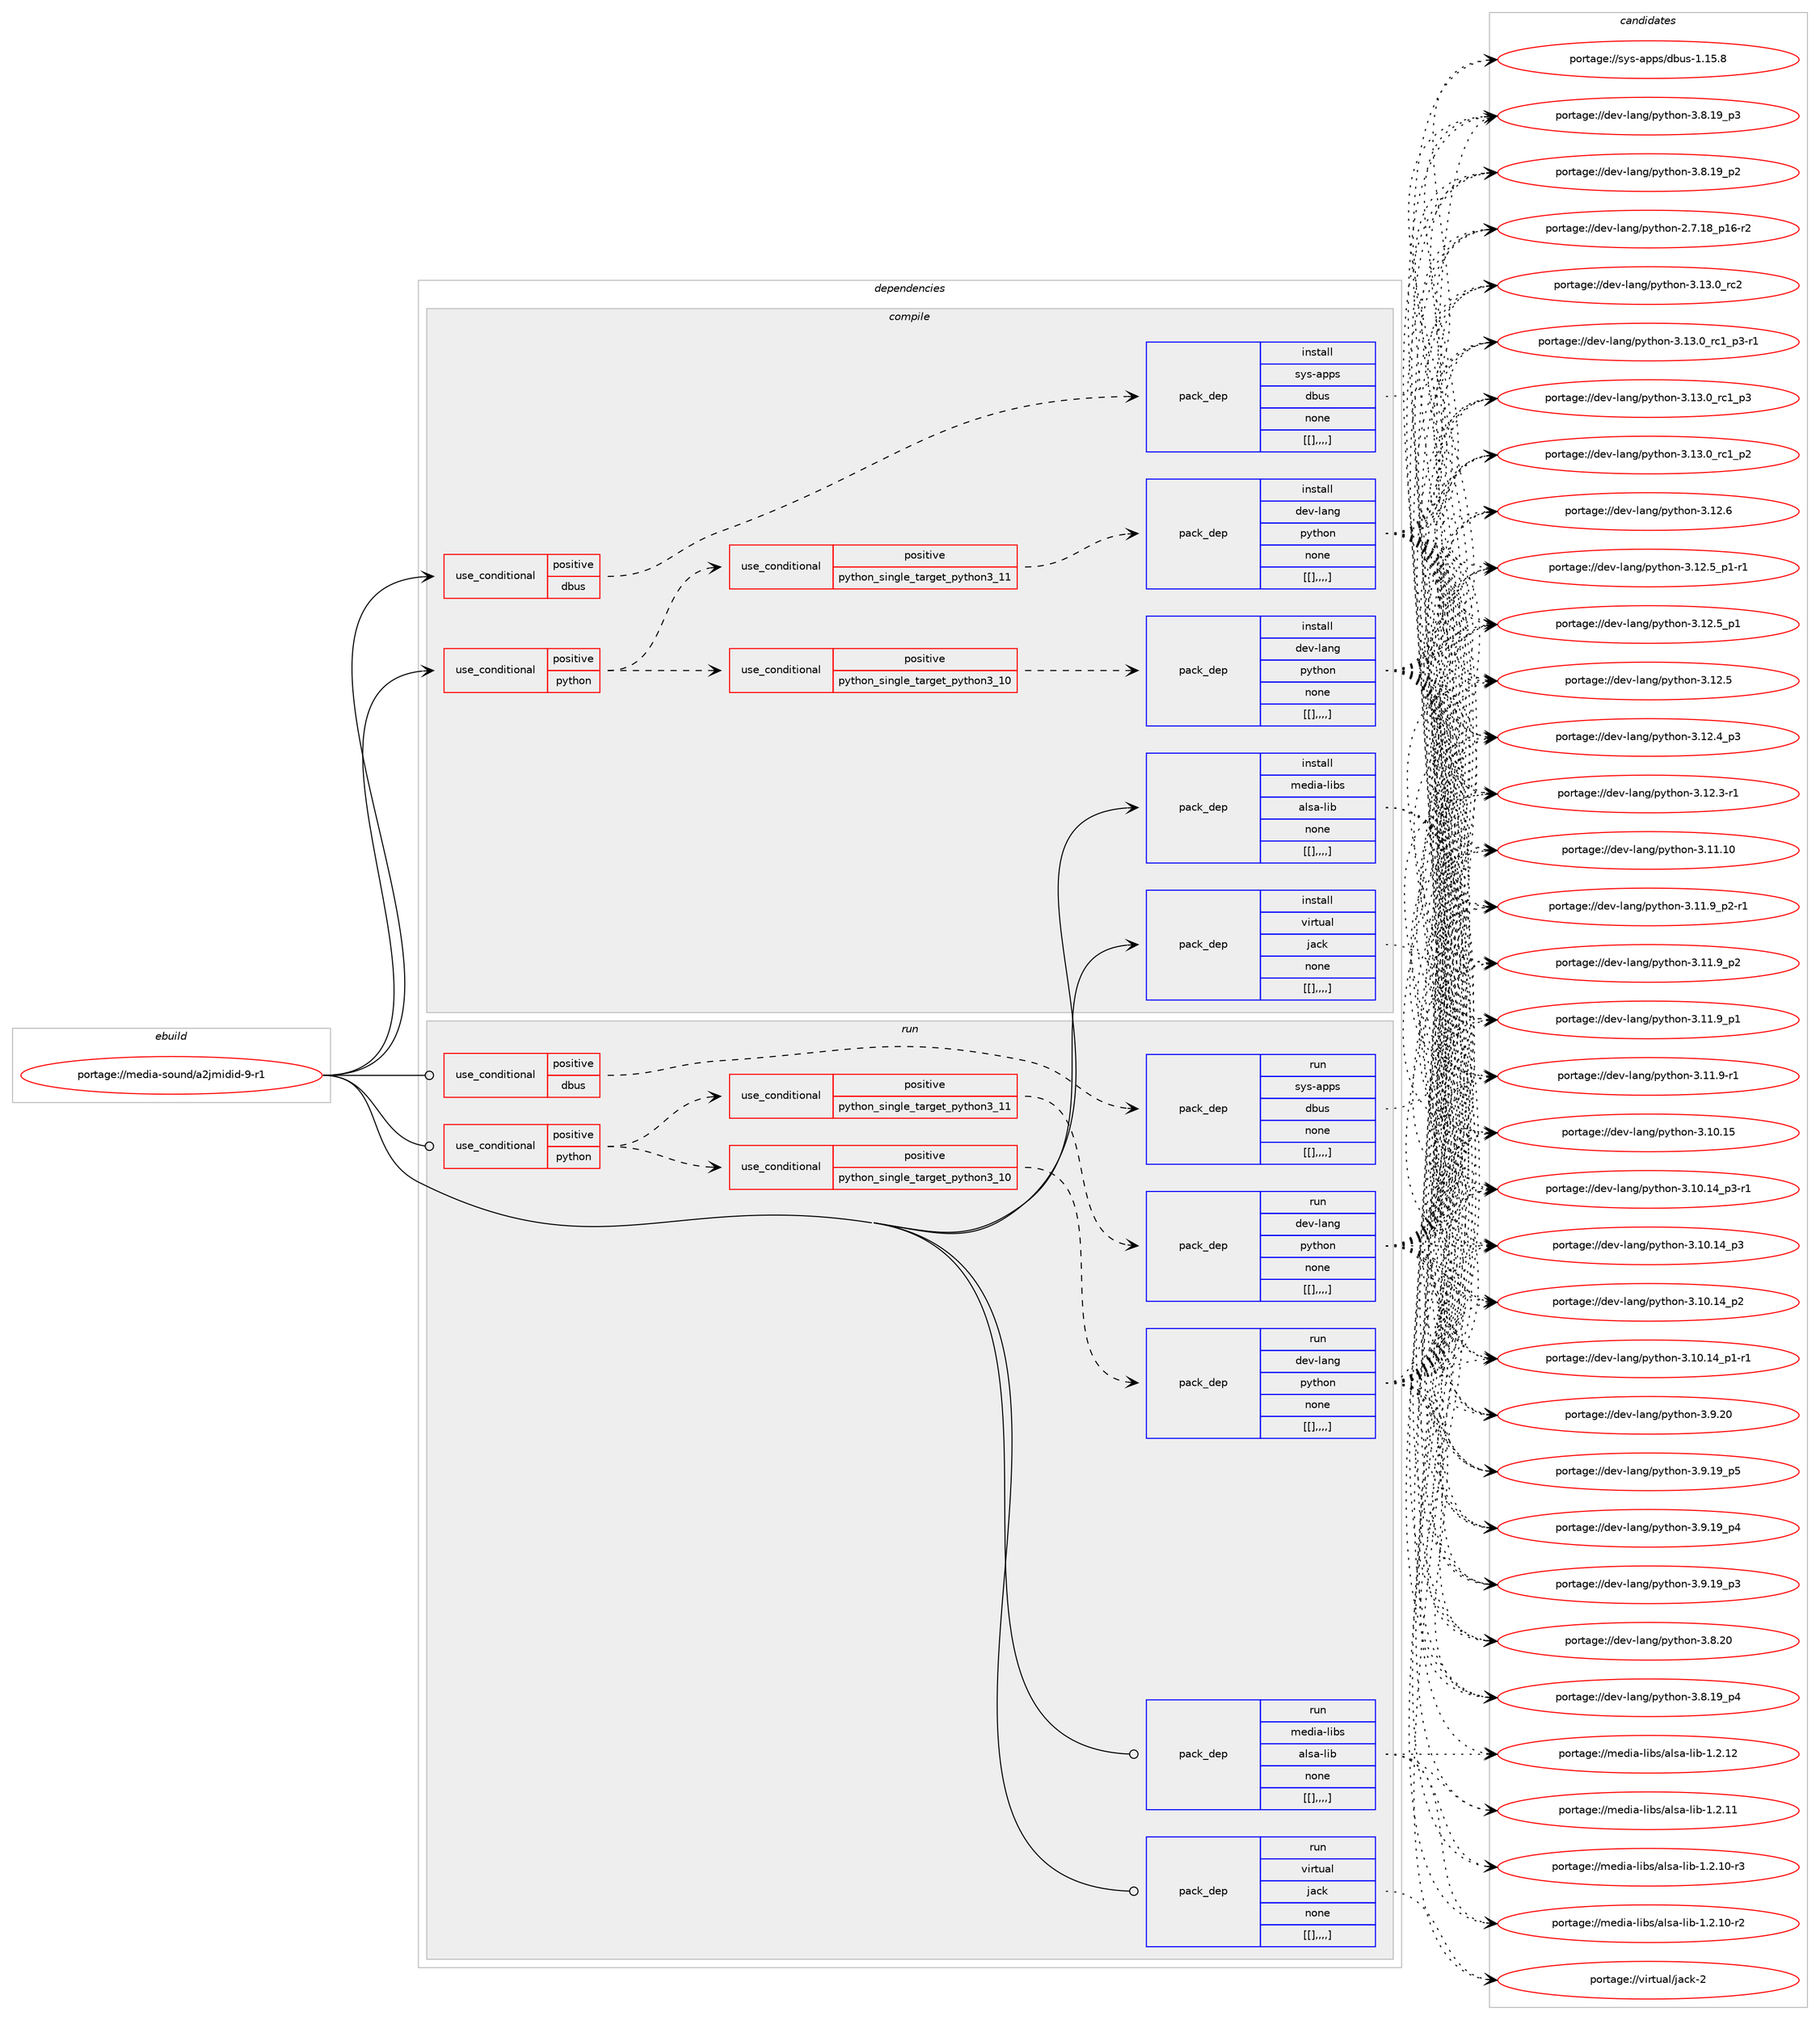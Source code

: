 digraph prolog {

# *************
# Graph options
# *************

newrank=true;
concentrate=true;
compound=true;
graph [rankdir=LR,fontname=Helvetica,fontsize=10,ranksep=1.5];#, ranksep=2.5, nodesep=0.2];
edge  [arrowhead=vee];
node  [fontname=Helvetica,fontsize=10];

# **********
# The ebuild
# **********

subgraph cluster_leftcol {
color=gray;
label=<<i>ebuild</i>>;
id [label="portage://media-sound/a2jmidid-9-r1", color=red, width=4, href="../media-sound/a2jmidid-9-r1.svg"];
}

# ****************
# The dependencies
# ****************

subgraph cluster_midcol {
color=gray;
label=<<i>dependencies</i>>;
subgraph cluster_compile {
fillcolor="#eeeeee";
style=filled;
label=<<i>compile</i>>;
subgraph cond82688 {
dependency328417 [label=<<TABLE BORDER="0" CELLBORDER="1" CELLSPACING="0" CELLPADDING="4"><TR><TD ROWSPAN="3" CELLPADDING="10">use_conditional</TD></TR><TR><TD>positive</TD></TR><TR><TD>dbus</TD></TR></TABLE>>, shape=none, color=red];
subgraph pack243139 {
dependency328418 [label=<<TABLE BORDER="0" CELLBORDER="1" CELLSPACING="0" CELLPADDING="4" WIDTH="220"><TR><TD ROWSPAN="6" CELLPADDING="30">pack_dep</TD></TR><TR><TD WIDTH="110">install</TD></TR><TR><TD>sys-apps</TD></TR><TR><TD>dbus</TD></TR><TR><TD>none</TD></TR><TR><TD>[[],,,,]</TD></TR></TABLE>>, shape=none, color=blue];
}
dependency328417:e -> dependency328418:w [weight=20,style="dashed",arrowhead="vee"];
}
id:e -> dependency328417:w [weight=20,style="solid",arrowhead="vee"];
subgraph cond82689 {
dependency328419 [label=<<TABLE BORDER="0" CELLBORDER="1" CELLSPACING="0" CELLPADDING="4"><TR><TD ROWSPAN="3" CELLPADDING="10">use_conditional</TD></TR><TR><TD>positive</TD></TR><TR><TD>python</TD></TR></TABLE>>, shape=none, color=red];
subgraph cond82690 {
dependency328420 [label=<<TABLE BORDER="0" CELLBORDER="1" CELLSPACING="0" CELLPADDING="4"><TR><TD ROWSPAN="3" CELLPADDING="10">use_conditional</TD></TR><TR><TD>positive</TD></TR><TR><TD>python_single_target_python3_10</TD></TR></TABLE>>, shape=none, color=red];
subgraph pack243140 {
dependency328421 [label=<<TABLE BORDER="0" CELLBORDER="1" CELLSPACING="0" CELLPADDING="4" WIDTH="220"><TR><TD ROWSPAN="6" CELLPADDING="30">pack_dep</TD></TR><TR><TD WIDTH="110">install</TD></TR><TR><TD>dev-lang</TD></TR><TR><TD>python</TD></TR><TR><TD>none</TD></TR><TR><TD>[[],,,,]</TD></TR></TABLE>>, shape=none, color=blue];
}
dependency328420:e -> dependency328421:w [weight=20,style="dashed",arrowhead="vee"];
}
dependency328419:e -> dependency328420:w [weight=20,style="dashed",arrowhead="vee"];
subgraph cond82691 {
dependency328422 [label=<<TABLE BORDER="0" CELLBORDER="1" CELLSPACING="0" CELLPADDING="4"><TR><TD ROWSPAN="3" CELLPADDING="10">use_conditional</TD></TR><TR><TD>positive</TD></TR><TR><TD>python_single_target_python3_11</TD></TR></TABLE>>, shape=none, color=red];
subgraph pack243141 {
dependency328423 [label=<<TABLE BORDER="0" CELLBORDER="1" CELLSPACING="0" CELLPADDING="4" WIDTH="220"><TR><TD ROWSPAN="6" CELLPADDING="30">pack_dep</TD></TR><TR><TD WIDTH="110">install</TD></TR><TR><TD>dev-lang</TD></TR><TR><TD>python</TD></TR><TR><TD>none</TD></TR><TR><TD>[[],,,,]</TD></TR></TABLE>>, shape=none, color=blue];
}
dependency328422:e -> dependency328423:w [weight=20,style="dashed",arrowhead="vee"];
}
dependency328419:e -> dependency328422:w [weight=20,style="dashed",arrowhead="vee"];
}
id:e -> dependency328419:w [weight=20,style="solid",arrowhead="vee"];
subgraph pack243142 {
dependency328424 [label=<<TABLE BORDER="0" CELLBORDER="1" CELLSPACING="0" CELLPADDING="4" WIDTH="220"><TR><TD ROWSPAN="6" CELLPADDING="30">pack_dep</TD></TR><TR><TD WIDTH="110">install</TD></TR><TR><TD>media-libs</TD></TR><TR><TD>alsa-lib</TD></TR><TR><TD>none</TD></TR><TR><TD>[[],,,,]</TD></TR></TABLE>>, shape=none, color=blue];
}
id:e -> dependency328424:w [weight=20,style="solid",arrowhead="vee"];
subgraph pack243143 {
dependency328425 [label=<<TABLE BORDER="0" CELLBORDER="1" CELLSPACING="0" CELLPADDING="4" WIDTH="220"><TR><TD ROWSPAN="6" CELLPADDING="30">pack_dep</TD></TR><TR><TD WIDTH="110">install</TD></TR><TR><TD>virtual</TD></TR><TR><TD>jack</TD></TR><TR><TD>none</TD></TR><TR><TD>[[],,,,]</TD></TR></TABLE>>, shape=none, color=blue];
}
id:e -> dependency328425:w [weight=20,style="solid",arrowhead="vee"];
}
subgraph cluster_compileandrun {
fillcolor="#eeeeee";
style=filled;
label=<<i>compile and run</i>>;
}
subgraph cluster_run {
fillcolor="#eeeeee";
style=filled;
label=<<i>run</i>>;
subgraph cond82692 {
dependency328426 [label=<<TABLE BORDER="0" CELLBORDER="1" CELLSPACING="0" CELLPADDING="4"><TR><TD ROWSPAN="3" CELLPADDING="10">use_conditional</TD></TR><TR><TD>positive</TD></TR><TR><TD>dbus</TD></TR></TABLE>>, shape=none, color=red];
subgraph pack243144 {
dependency328427 [label=<<TABLE BORDER="0" CELLBORDER="1" CELLSPACING="0" CELLPADDING="4" WIDTH="220"><TR><TD ROWSPAN="6" CELLPADDING="30">pack_dep</TD></TR><TR><TD WIDTH="110">run</TD></TR><TR><TD>sys-apps</TD></TR><TR><TD>dbus</TD></TR><TR><TD>none</TD></TR><TR><TD>[[],,,,]</TD></TR></TABLE>>, shape=none, color=blue];
}
dependency328426:e -> dependency328427:w [weight=20,style="dashed",arrowhead="vee"];
}
id:e -> dependency328426:w [weight=20,style="solid",arrowhead="odot"];
subgraph cond82693 {
dependency328428 [label=<<TABLE BORDER="0" CELLBORDER="1" CELLSPACING="0" CELLPADDING="4"><TR><TD ROWSPAN="3" CELLPADDING="10">use_conditional</TD></TR><TR><TD>positive</TD></TR><TR><TD>python</TD></TR></TABLE>>, shape=none, color=red];
subgraph cond82694 {
dependency328429 [label=<<TABLE BORDER="0" CELLBORDER="1" CELLSPACING="0" CELLPADDING="4"><TR><TD ROWSPAN="3" CELLPADDING="10">use_conditional</TD></TR><TR><TD>positive</TD></TR><TR><TD>python_single_target_python3_10</TD></TR></TABLE>>, shape=none, color=red];
subgraph pack243145 {
dependency328430 [label=<<TABLE BORDER="0" CELLBORDER="1" CELLSPACING="0" CELLPADDING="4" WIDTH="220"><TR><TD ROWSPAN="6" CELLPADDING="30">pack_dep</TD></TR><TR><TD WIDTH="110">run</TD></TR><TR><TD>dev-lang</TD></TR><TR><TD>python</TD></TR><TR><TD>none</TD></TR><TR><TD>[[],,,,]</TD></TR></TABLE>>, shape=none, color=blue];
}
dependency328429:e -> dependency328430:w [weight=20,style="dashed",arrowhead="vee"];
}
dependency328428:e -> dependency328429:w [weight=20,style="dashed",arrowhead="vee"];
subgraph cond82695 {
dependency328431 [label=<<TABLE BORDER="0" CELLBORDER="1" CELLSPACING="0" CELLPADDING="4"><TR><TD ROWSPAN="3" CELLPADDING="10">use_conditional</TD></TR><TR><TD>positive</TD></TR><TR><TD>python_single_target_python3_11</TD></TR></TABLE>>, shape=none, color=red];
subgraph pack243146 {
dependency328432 [label=<<TABLE BORDER="0" CELLBORDER="1" CELLSPACING="0" CELLPADDING="4" WIDTH="220"><TR><TD ROWSPAN="6" CELLPADDING="30">pack_dep</TD></TR><TR><TD WIDTH="110">run</TD></TR><TR><TD>dev-lang</TD></TR><TR><TD>python</TD></TR><TR><TD>none</TD></TR><TR><TD>[[],,,,]</TD></TR></TABLE>>, shape=none, color=blue];
}
dependency328431:e -> dependency328432:w [weight=20,style="dashed",arrowhead="vee"];
}
dependency328428:e -> dependency328431:w [weight=20,style="dashed",arrowhead="vee"];
}
id:e -> dependency328428:w [weight=20,style="solid",arrowhead="odot"];
subgraph pack243147 {
dependency328433 [label=<<TABLE BORDER="0" CELLBORDER="1" CELLSPACING="0" CELLPADDING="4" WIDTH="220"><TR><TD ROWSPAN="6" CELLPADDING="30">pack_dep</TD></TR><TR><TD WIDTH="110">run</TD></TR><TR><TD>media-libs</TD></TR><TR><TD>alsa-lib</TD></TR><TR><TD>none</TD></TR><TR><TD>[[],,,,]</TD></TR></TABLE>>, shape=none, color=blue];
}
id:e -> dependency328433:w [weight=20,style="solid",arrowhead="odot"];
subgraph pack243148 {
dependency328434 [label=<<TABLE BORDER="0" CELLBORDER="1" CELLSPACING="0" CELLPADDING="4" WIDTH="220"><TR><TD ROWSPAN="6" CELLPADDING="30">pack_dep</TD></TR><TR><TD WIDTH="110">run</TD></TR><TR><TD>virtual</TD></TR><TR><TD>jack</TD></TR><TR><TD>none</TD></TR><TR><TD>[[],,,,]</TD></TR></TABLE>>, shape=none, color=blue];
}
id:e -> dependency328434:w [weight=20,style="solid",arrowhead="odot"];
}
}

# **************
# The candidates
# **************

subgraph cluster_choices {
rank=same;
color=gray;
label=<<i>candidates</i>>;

subgraph choice243139 {
color=black;
nodesep=1;
choice1151211154597112112115471009811711545494649534656 [label="portage://sys-apps/dbus-1.15.8", color=red, width=4,href="../sys-apps/dbus-1.15.8.svg"];
dependency328418:e -> choice1151211154597112112115471009811711545494649534656:w [style=dotted,weight="100"];
}
subgraph choice243140 {
color=black;
nodesep=1;
choice10010111845108971101034711212111610411111045514649514648951149950 [label="portage://dev-lang/python-3.13.0_rc2", color=red, width=4,href="../dev-lang/python-3.13.0_rc2.svg"];
choice1001011184510897110103471121211161041111104551464951464895114994995112514511449 [label="portage://dev-lang/python-3.13.0_rc1_p3-r1", color=red, width=4,href="../dev-lang/python-3.13.0_rc1_p3-r1.svg"];
choice100101118451089711010347112121116104111110455146495146489511499499511251 [label="portage://dev-lang/python-3.13.0_rc1_p3", color=red, width=4,href="../dev-lang/python-3.13.0_rc1_p3.svg"];
choice100101118451089711010347112121116104111110455146495146489511499499511250 [label="portage://dev-lang/python-3.13.0_rc1_p2", color=red, width=4,href="../dev-lang/python-3.13.0_rc1_p2.svg"];
choice10010111845108971101034711212111610411111045514649504654 [label="portage://dev-lang/python-3.12.6", color=red, width=4,href="../dev-lang/python-3.12.6.svg"];
choice1001011184510897110103471121211161041111104551464950465395112494511449 [label="portage://dev-lang/python-3.12.5_p1-r1", color=red, width=4,href="../dev-lang/python-3.12.5_p1-r1.svg"];
choice100101118451089711010347112121116104111110455146495046539511249 [label="portage://dev-lang/python-3.12.5_p1", color=red, width=4,href="../dev-lang/python-3.12.5_p1.svg"];
choice10010111845108971101034711212111610411111045514649504653 [label="portage://dev-lang/python-3.12.5", color=red, width=4,href="../dev-lang/python-3.12.5.svg"];
choice100101118451089711010347112121116104111110455146495046529511251 [label="portage://dev-lang/python-3.12.4_p3", color=red, width=4,href="../dev-lang/python-3.12.4_p3.svg"];
choice100101118451089711010347112121116104111110455146495046514511449 [label="portage://dev-lang/python-3.12.3-r1", color=red, width=4,href="../dev-lang/python-3.12.3-r1.svg"];
choice1001011184510897110103471121211161041111104551464949464948 [label="portage://dev-lang/python-3.11.10", color=red, width=4,href="../dev-lang/python-3.11.10.svg"];
choice1001011184510897110103471121211161041111104551464949465795112504511449 [label="portage://dev-lang/python-3.11.9_p2-r1", color=red, width=4,href="../dev-lang/python-3.11.9_p2-r1.svg"];
choice100101118451089711010347112121116104111110455146494946579511250 [label="portage://dev-lang/python-3.11.9_p2", color=red, width=4,href="../dev-lang/python-3.11.9_p2.svg"];
choice100101118451089711010347112121116104111110455146494946579511249 [label="portage://dev-lang/python-3.11.9_p1", color=red, width=4,href="../dev-lang/python-3.11.9_p1.svg"];
choice100101118451089711010347112121116104111110455146494946574511449 [label="portage://dev-lang/python-3.11.9-r1", color=red, width=4,href="../dev-lang/python-3.11.9-r1.svg"];
choice1001011184510897110103471121211161041111104551464948464953 [label="portage://dev-lang/python-3.10.15", color=red, width=4,href="../dev-lang/python-3.10.15.svg"];
choice100101118451089711010347112121116104111110455146494846495295112514511449 [label="portage://dev-lang/python-3.10.14_p3-r1", color=red, width=4,href="../dev-lang/python-3.10.14_p3-r1.svg"];
choice10010111845108971101034711212111610411111045514649484649529511251 [label="portage://dev-lang/python-3.10.14_p3", color=red, width=4,href="../dev-lang/python-3.10.14_p3.svg"];
choice10010111845108971101034711212111610411111045514649484649529511250 [label="portage://dev-lang/python-3.10.14_p2", color=red, width=4,href="../dev-lang/python-3.10.14_p2.svg"];
choice100101118451089711010347112121116104111110455146494846495295112494511449 [label="portage://dev-lang/python-3.10.14_p1-r1", color=red, width=4,href="../dev-lang/python-3.10.14_p1-r1.svg"];
choice10010111845108971101034711212111610411111045514657465048 [label="portage://dev-lang/python-3.9.20", color=red, width=4,href="../dev-lang/python-3.9.20.svg"];
choice100101118451089711010347112121116104111110455146574649579511253 [label="portage://dev-lang/python-3.9.19_p5", color=red, width=4,href="../dev-lang/python-3.9.19_p5.svg"];
choice100101118451089711010347112121116104111110455146574649579511252 [label="portage://dev-lang/python-3.9.19_p4", color=red, width=4,href="../dev-lang/python-3.9.19_p4.svg"];
choice100101118451089711010347112121116104111110455146574649579511251 [label="portage://dev-lang/python-3.9.19_p3", color=red, width=4,href="../dev-lang/python-3.9.19_p3.svg"];
choice10010111845108971101034711212111610411111045514656465048 [label="portage://dev-lang/python-3.8.20", color=red, width=4,href="../dev-lang/python-3.8.20.svg"];
choice100101118451089711010347112121116104111110455146564649579511252 [label="portage://dev-lang/python-3.8.19_p4", color=red, width=4,href="../dev-lang/python-3.8.19_p4.svg"];
choice100101118451089711010347112121116104111110455146564649579511251 [label="portage://dev-lang/python-3.8.19_p3", color=red, width=4,href="../dev-lang/python-3.8.19_p3.svg"];
choice100101118451089711010347112121116104111110455146564649579511250 [label="portage://dev-lang/python-3.8.19_p2", color=red, width=4,href="../dev-lang/python-3.8.19_p2.svg"];
choice100101118451089711010347112121116104111110455046554649569511249544511450 [label="portage://dev-lang/python-2.7.18_p16-r2", color=red, width=4,href="../dev-lang/python-2.7.18_p16-r2.svg"];
dependency328421:e -> choice10010111845108971101034711212111610411111045514649514648951149950:w [style=dotted,weight="100"];
dependency328421:e -> choice1001011184510897110103471121211161041111104551464951464895114994995112514511449:w [style=dotted,weight="100"];
dependency328421:e -> choice100101118451089711010347112121116104111110455146495146489511499499511251:w [style=dotted,weight="100"];
dependency328421:e -> choice100101118451089711010347112121116104111110455146495146489511499499511250:w [style=dotted,weight="100"];
dependency328421:e -> choice10010111845108971101034711212111610411111045514649504654:w [style=dotted,weight="100"];
dependency328421:e -> choice1001011184510897110103471121211161041111104551464950465395112494511449:w [style=dotted,weight="100"];
dependency328421:e -> choice100101118451089711010347112121116104111110455146495046539511249:w [style=dotted,weight="100"];
dependency328421:e -> choice10010111845108971101034711212111610411111045514649504653:w [style=dotted,weight="100"];
dependency328421:e -> choice100101118451089711010347112121116104111110455146495046529511251:w [style=dotted,weight="100"];
dependency328421:e -> choice100101118451089711010347112121116104111110455146495046514511449:w [style=dotted,weight="100"];
dependency328421:e -> choice1001011184510897110103471121211161041111104551464949464948:w [style=dotted,weight="100"];
dependency328421:e -> choice1001011184510897110103471121211161041111104551464949465795112504511449:w [style=dotted,weight="100"];
dependency328421:e -> choice100101118451089711010347112121116104111110455146494946579511250:w [style=dotted,weight="100"];
dependency328421:e -> choice100101118451089711010347112121116104111110455146494946579511249:w [style=dotted,weight="100"];
dependency328421:e -> choice100101118451089711010347112121116104111110455146494946574511449:w [style=dotted,weight="100"];
dependency328421:e -> choice1001011184510897110103471121211161041111104551464948464953:w [style=dotted,weight="100"];
dependency328421:e -> choice100101118451089711010347112121116104111110455146494846495295112514511449:w [style=dotted,weight="100"];
dependency328421:e -> choice10010111845108971101034711212111610411111045514649484649529511251:w [style=dotted,weight="100"];
dependency328421:e -> choice10010111845108971101034711212111610411111045514649484649529511250:w [style=dotted,weight="100"];
dependency328421:e -> choice100101118451089711010347112121116104111110455146494846495295112494511449:w [style=dotted,weight="100"];
dependency328421:e -> choice10010111845108971101034711212111610411111045514657465048:w [style=dotted,weight="100"];
dependency328421:e -> choice100101118451089711010347112121116104111110455146574649579511253:w [style=dotted,weight="100"];
dependency328421:e -> choice100101118451089711010347112121116104111110455146574649579511252:w [style=dotted,weight="100"];
dependency328421:e -> choice100101118451089711010347112121116104111110455146574649579511251:w [style=dotted,weight="100"];
dependency328421:e -> choice10010111845108971101034711212111610411111045514656465048:w [style=dotted,weight="100"];
dependency328421:e -> choice100101118451089711010347112121116104111110455146564649579511252:w [style=dotted,weight="100"];
dependency328421:e -> choice100101118451089711010347112121116104111110455146564649579511251:w [style=dotted,weight="100"];
dependency328421:e -> choice100101118451089711010347112121116104111110455146564649579511250:w [style=dotted,weight="100"];
dependency328421:e -> choice100101118451089711010347112121116104111110455046554649569511249544511450:w [style=dotted,weight="100"];
}
subgraph choice243141 {
color=black;
nodesep=1;
choice10010111845108971101034711212111610411111045514649514648951149950 [label="portage://dev-lang/python-3.13.0_rc2", color=red, width=4,href="../dev-lang/python-3.13.0_rc2.svg"];
choice1001011184510897110103471121211161041111104551464951464895114994995112514511449 [label="portage://dev-lang/python-3.13.0_rc1_p3-r1", color=red, width=4,href="../dev-lang/python-3.13.0_rc1_p3-r1.svg"];
choice100101118451089711010347112121116104111110455146495146489511499499511251 [label="portage://dev-lang/python-3.13.0_rc1_p3", color=red, width=4,href="../dev-lang/python-3.13.0_rc1_p3.svg"];
choice100101118451089711010347112121116104111110455146495146489511499499511250 [label="portage://dev-lang/python-3.13.0_rc1_p2", color=red, width=4,href="../dev-lang/python-3.13.0_rc1_p2.svg"];
choice10010111845108971101034711212111610411111045514649504654 [label="portage://dev-lang/python-3.12.6", color=red, width=4,href="../dev-lang/python-3.12.6.svg"];
choice1001011184510897110103471121211161041111104551464950465395112494511449 [label="portage://dev-lang/python-3.12.5_p1-r1", color=red, width=4,href="../dev-lang/python-3.12.5_p1-r1.svg"];
choice100101118451089711010347112121116104111110455146495046539511249 [label="portage://dev-lang/python-3.12.5_p1", color=red, width=4,href="../dev-lang/python-3.12.5_p1.svg"];
choice10010111845108971101034711212111610411111045514649504653 [label="portage://dev-lang/python-3.12.5", color=red, width=4,href="../dev-lang/python-3.12.5.svg"];
choice100101118451089711010347112121116104111110455146495046529511251 [label="portage://dev-lang/python-3.12.4_p3", color=red, width=4,href="../dev-lang/python-3.12.4_p3.svg"];
choice100101118451089711010347112121116104111110455146495046514511449 [label="portage://dev-lang/python-3.12.3-r1", color=red, width=4,href="../dev-lang/python-3.12.3-r1.svg"];
choice1001011184510897110103471121211161041111104551464949464948 [label="portage://dev-lang/python-3.11.10", color=red, width=4,href="../dev-lang/python-3.11.10.svg"];
choice1001011184510897110103471121211161041111104551464949465795112504511449 [label="portage://dev-lang/python-3.11.9_p2-r1", color=red, width=4,href="../dev-lang/python-3.11.9_p2-r1.svg"];
choice100101118451089711010347112121116104111110455146494946579511250 [label="portage://dev-lang/python-3.11.9_p2", color=red, width=4,href="../dev-lang/python-3.11.9_p2.svg"];
choice100101118451089711010347112121116104111110455146494946579511249 [label="portage://dev-lang/python-3.11.9_p1", color=red, width=4,href="../dev-lang/python-3.11.9_p1.svg"];
choice100101118451089711010347112121116104111110455146494946574511449 [label="portage://dev-lang/python-3.11.9-r1", color=red, width=4,href="../dev-lang/python-3.11.9-r1.svg"];
choice1001011184510897110103471121211161041111104551464948464953 [label="portage://dev-lang/python-3.10.15", color=red, width=4,href="../dev-lang/python-3.10.15.svg"];
choice100101118451089711010347112121116104111110455146494846495295112514511449 [label="portage://dev-lang/python-3.10.14_p3-r1", color=red, width=4,href="../dev-lang/python-3.10.14_p3-r1.svg"];
choice10010111845108971101034711212111610411111045514649484649529511251 [label="portage://dev-lang/python-3.10.14_p3", color=red, width=4,href="../dev-lang/python-3.10.14_p3.svg"];
choice10010111845108971101034711212111610411111045514649484649529511250 [label="portage://dev-lang/python-3.10.14_p2", color=red, width=4,href="../dev-lang/python-3.10.14_p2.svg"];
choice100101118451089711010347112121116104111110455146494846495295112494511449 [label="portage://dev-lang/python-3.10.14_p1-r1", color=red, width=4,href="../dev-lang/python-3.10.14_p1-r1.svg"];
choice10010111845108971101034711212111610411111045514657465048 [label="portage://dev-lang/python-3.9.20", color=red, width=4,href="../dev-lang/python-3.9.20.svg"];
choice100101118451089711010347112121116104111110455146574649579511253 [label="portage://dev-lang/python-3.9.19_p5", color=red, width=4,href="../dev-lang/python-3.9.19_p5.svg"];
choice100101118451089711010347112121116104111110455146574649579511252 [label="portage://dev-lang/python-3.9.19_p4", color=red, width=4,href="../dev-lang/python-3.9.19_p4.svg"];
choice100101118451089711010347112121116104111110455146574649579511251 [label="portage://dev-lang/python-3.9.19_p3", color=red, width=4,href="../dev-lang/python-3.9.19_p3.svg"];
choice10010111845108971101034711212111610411111045514656465048 [label="portage://dev-lang/python-3.8.20", color=red, width=4,href="../dev-lang/python-3.8.20.svg"];
choice100101118451089711010347112121116104111110455146564649579511252 [label="portage://dev-lang/python-3.8.19_p4", color=red, width=4,href="../dev-lang/python-3.8.19_p4.svg"];
choice100101118451089711010347112121116104111110455146564649579511251 [label="portage://dev-lang/python-3.8.19_p3", color=red, width=4,href="../dev-lang/python-3.8.19_p3.svg"];
choice100101118451089711010347112121116104111110455146564649579511250 [label="portage://dev-lang/python-3.8.19_p2", color=red, width=4,href="../dev-lang/python-3.8.19_p2.svg"];
choice100101118451089711010347112121116104111110455046554649569511249544511450 [label="portage://dev-lang/python-2.7.18_p16-r2", color=red, width=4,href="../dev-lang/python-2.7.18_p16-r2.svg"];
dependency328423:e -> choice10010111845108971101034711212111610411111045514649514648951149950:w [style=dotted,weight="100"];
dependency328423:e -> choice1001011184510897110103471121211161041111104551464951464895114994995112514511449:w [style=dotted,weight="100"];
dependency328423:e -> choice100101118451089711010347112121116104111110455146495146489511499499511251:w [style=dotted,weight="100"];
dependency328423:e -> choice100101118451089711010347112121116104111110455146495146489511499499511250:w [style=dotted,weight="100"];
dependency328423:e -> choice10010111845108971101034711212111610411111045514649504654:w [style=dotted,weight="100"];
dependency328423:e -> choice1001011184510897110103471121211161041111104551464950465395112494511449:w [style=dotted,weight="100"];
dependency328423:e -> choice100101118451089711010347112121116104111110455146495046539511249:w [style=dotted,weight="100"];
dependency328423:e -> choice10010111845108971101034711212111610411111045514649504653:w [style=dotted,weight="100"];
dependency328423:e -> choice100101118451089711010347112121116104111110455146495046529511251:w [style=dotted,weight="100"];
dependency328423:e -> choice100101118451089711010347112121116104111110455146495046514511449:w [style=dotted,weight="100"];
dependency328423:e -> choice1001011184510897110103471121211161041111104551464949464948:w [style=dotted,weight="100"];
dependency328423:e -> choice1001011184510897110103471121211161041111104551464949465795112504511449:w [style=dotted,weight="100"];
dependency328423:e -> choice100101118451089711010347112121116104111110455146494946579511250:w [style=dotted,weight="100"];
dependency328423:e -> choice100101118451089711010347112121116104111110455146494946579511249:w [style=dotted,weight="100"];
dependency328423:e -> choice100101118451089711010347112121116104111110455146494946574511449:w [style=dotted,weight="100"];
dependency328423:e -> choice1001011184510897110103471121211161041111104551464948464953:w [style=dotted,weight="100"];
dependency328423:e -> choice100101118451089711010347112121116104111110455146494846495295112514511449:w [style=dotted,weight="100"];
dependency328423:e -> choice10010111845108971101034711212111610411111045514649484649529511251:w [style=dotted,weight="100"];
dependency328423:e -> choice10010111845108971101034711212111610411111045514649484649529511250:w [style=dotted,weight="100"];
dependency328423:e -> choice100101118451089711010347112121116104111110455146494846495295112494511449:w [style=dotted,weight="100"];
dependency328423:e -> choice10010111845108971101034711212111610411111045514657465048:w [style=dotted,weight="100"];
dependency328423:e -> choice100101118451089711010347112121116104111110455146574649579511253:w [style=dotted,weight="100"];
dependency328423:e -> choice100101118451089711010347112121116104111110455146574649579511252:w [style=dotted,weight="100"];
dependency328423:e -> choice100101118451089711010347112121116104111110455146574649579511251:w [style=dotted,weight="100"];
dependency328423:e -> choice10010111845108971101034711212111610411111045514656465048:w [style=dotted,weight="100"];
dependency328423:e -> choice100101118451089711010347112121116104111110455146564649579511252:w [style=dotted,weight="100"];
dependency328423:e -> choice100101118451089711010347112121116104111110455146564649579511251:w [style=dotted,weight="100"];
dependency328423:e -> choice100101118451089711010347112121116104111110455146564649579511250:w [style=dotted,weight="100"];
dependency328423:e -> choice100101118451089711010347112121116104111110455046554649569511249544511450:w [style=dotted,weight="100"];
}
subgraph choice243142 {
color=black;
nodesep=1;
choice109101100105974510810598115479710811597451081059845494650464950 [label="portage://media-libs/alsa-lib-1.2.12", color=red, width=4,href="../media-libs/alsa-lib-1.2.12.svg"];
choice109101100105974510810598115479710811597451081059845494650464949 [label="portage://media-libs/alsa-lib-1.2.11", color=red, width=4,href="../media-libs/alsa-lib-1.2.11.svg"];
choice1091011001059745108105981154797108115974510810598454946504649484511451 [label="portage://media-libs/alsa-lib-1.2.10-r3", color=red, width=4,href="../media-libs/alsa-lib-1.2.10-r3.svg"];
choice1091011001059745108105981154797108115974510810598454946504649484511450 [label="portage://media-libs/alsa-lib-1.2.10-r2", color=red, width=4,href="../media-libs/alsa-lib-1.2.10-r2.svg"];
dependency328424:e -> choice109101100105974510810598115479710811597451081059845494650464950:w [style=dotted,weight="100"];
dependency328424:e -> choice109101100105974510810598115479710811597451081059845494650464949:w [style=dotted,weight="100"];
dependency328424:e -> choice1091011001059745108105981154797108115974510810598454946504649484511451:w [style=dotted,weight="100"];
dependency328424:e -> choice1091011001059745108105981154797108115974510810598454946504649484511450:w [style=dotted,weight="100"];
}
subgraph choice243143 {
color=black;
nodesep=1;
choice118105114116117971084710697991074550 [label="portage://virtual/jack-2", color=red, width=4,href="../virtual/jack-2.svg"];
dependency328425:e -> choice118105114116117971084710697991074550:w [style=dotted,weight="100"];
}
subgraph choice243144 {
color=black;
nodesep=1;
choice1151211154597112112115471009811711545494649534656 [label="portage://sys-apps/dbus-1.15.8", color=red, width=4,href="../sys-apps/dbus-1.15.8.svg"];
dependency328427:e -> choice1151211154597112112115471009811711545494649534656:w [style=dotted,weight="100"];
}
subgraph choice243145 {
color=black;
nodesep=1;
choice10010111845108971101034711212111610411111045514649514648951149950 [label="portage://dev-lang/python-3.13.0_rc2", color=red, width=4,href="../dev-lang/python-3.13.0_rc2.svg"];
choice1001011184510897110103471121211161041111104551464951464895114994995112514511449 [label="portage://dev-lang/python-3.13.0_rc1_p3-r1", color=red, width=4,href="../dev-lang/python-3.13.0_rc1_p3-r1.svg"];
choice100101118451089711010347112121116104111110455146495146489511499499511251 [label="portage://dev-lang/python-3.13.0_rc1_p3", color=red, width=4,href="../dev-lang/python-3.13.0_rc1_p3.svg"];
choice100101118451089711010347112121116104111110455146495146489511499499511250 [label="portage://dev-lang/python-3.13.0_rc1_p2", color=red, width=4,href="../dev-lang/python-3.13.0_rc1_p2.svg"];
choice10010111845108971101034711212111610411111045514649504654 [label="portage://dev-lang/python-3.12.6", color=red, width=4,href="../dev-lang/python-3.12.6.svg"];
choice1001011184510897110103471121211161041111104551464950465395112494511449 [label="portage://dev-lang/python-3.12.5_p1-r1", color=red, width=4,href="../dev-lang/python-3.12.5_p1-r1.svg"];
choice100101118451089711010347112121116104111110455146495046539511249 [label="portage://dev-lang/python-3.12.5_p1", color=red, width=4,href="../dev-lang/python-3.12.5_p1.svg"];
choice10010111845108971101034711212111610411111045514649504653 [label="portage://dev-lang/python-3.12.5", color=red, width=4,href="../dev-lang/python-3.12.5.svg"];
choice100101118451089711010347112121116104111110455146495046529511251 [label="portage://dev-lang/python-3.12.4_p3", color=red, width=4,href="../dev-lang/python-3.12.4_p3.svg"];
choice100101118451089711010347112121116104111110455146495046514511449 [label="portage://dev-lang/python-3.12.3-r1", color=red, width=4,href="../dev-lang/python-3.12.3-r1.svg"];
choice1001011184510897110103471121211161041111104551464949464948 [label="portage://dev-lang/python-3.11.10", color=red, width=4,href="../dev-lang/python-3.11.10.svg"];
choice1001011184510897110103471121211161041111104551464949465795112504511449 [label="portage://dev-lang/python-3.11.9_p2-r1", color=red, width=4,href="../dev-lang/python-3.11.9_p2-r1.svg"];
choice100101118451089711010347112121116104111110455146494946579511250 [label="portage://dev-lang/python-3.11.9_p2", color=red, width=4,href="../dev-lang/python-3.11.9_p2.svg"];
choice100101118451089711010347112121116104111110455146494946579511249 [label="portage://dev-lang/python-3.11.9_p1", color=red, width=4,href="../dev-lang/python-3.11.9_p1.svg"];
choice100101118451089711010347112121116104111110455146494946574511449 [label="portage://dev-lang/python-3.11.9-r1", color=red, width=4,href="../dev-lang/python-3.11.9-r1.svg"];
choice1001011184510897110103471121211161041111104551464948464953 [label="portage://dev-lang/python-3.10.15", color=red, width=4,href="../dev-lang/python-3.10.15.svg"];
choice100101118451089711010347112121116104111110455146494846495295112514511449 [label="portage://dev-lang/python-3.10.14_p3-r1", color=red, width=4,href="../dev-lang/python-3.10.14_p3-r1.svg"];
choice10010111845108971101034711212111610411111045514649484649529511251 [label="portage://dev-lang/python-3.10.14_p3", color=red, width=4,href="../dev-lang/python-3.10.14_p3.svg"];
choice10010111845108971101034711212111610411111045514649484649529511250 [label="portage://dev-lang/python-3.10.14_p2", color=red, width=4,href="../dev-lang/python-3.10.14_p2.svg"];
choice100101118451089711010347112121116104111110455146494846495295112494511449 [label="portage://dev-lang/python-3.10.14_p1-r1", color=red, width=4,href="../dev-lang/python-3.10.14_p1-r1.svg"];
choice10010111845108971101034711212111610411111045514657465048 [label="portage://dev-lang/python-3.9.20", color=red, width=4,href="../dev-lang/python-3.9.20.svg"];
choice100101118451089711010347112121116104111110455146574649579511253 [label="portage://dev-lang/python-3.9.19_p5", color=red, width=4,href="../dev-lang/python-3.9.19_p5.svg"];
choice100101118451089711010347112121116104111110455146574649579511252 [label="portage://dev-lang/python-3.9.19_p4", color=red, width=4,href="../dev-lang/python-3.9.19_p4.svg"];
choice100101118451089711010347112121116104111110455146574649579511251 [label="portage://dev-lang/python-3.9.19_p3", color=red, width=4,href="../dev-lang/python-3.9.19_p3.svg"];
choice10010111845108971101034711212111610411111045514656465048 [label="portage://dev-lang/python-3.8.20", color=red, width=4,href="../dev-lang/python-3.8.20.svg"];
choice100101118451089711010347112121116104111110455146564649579511252 [label="portage://dev-lang/python-3.8.19_p4", color=red, width=4,href="../dev-lang/python-3.8.19_p4.svg"];
choice100101118451089711010347112121116104111110455146564649579511251 [label="portage://dev-lang/python-3.8.19_p3", color=red, width=4,href="../dev-lang/python-3.8.19_p3.svg"];
choice100101118451089711010347112121116104111110455146564649579511250 [label="portage://dev-lang/python-3.8.19_p2", color=red, width=4,href="../dev-lang/python-3.8.19_p2.svg"];
choice100101118451089711010347112121116104111110455046554649569511249544511450 [label="portage://dev-lang/python-2.7.18_p16-r2", color=red, width=4,href="../dev-lang/python-2.7.18_p16-r2.svg"];
dependency328430:e -> choice10010111845108971101034711212111610411111045514649514648951149950:w [style=dotted,weight="100"];
dependency328430:e -> choice1001011184510897110103471121211161041111104551464951464895114994995112514511449:w [style=dotted,weight="100"];
dependency328430:e -> choice100101118451089711010347112121116104111110455146495146489511499499511251:w [style=dotted,weight="100"];
dependency328430:e -> choice100101118451089711010347112121116104111110455146495146489511499499511250:w [style=dotted,weight="100"];
dependency328430:e -> choice10010111845108971101034711212111610411111045514649504654:w [style=dotted,weight="100"];
dependency328430:e -> choice1001011184510897110103471121211161041111104551464950465395112494511449:w [style=dotted,weight="100"];
dependency328430:e -> choice100101118451089711010347112121116104111110455146495046539511249:w [style=dotted,weight="100"];
dependency328430:e -> choice10010111845108971101034711212111610411111045514649504653:w [style=dotted,weight="100"];
dependency328430:e -> choice100101118451089711010347112121116104111110455146495046529511251:w [style=dotted,weight="100"];
dependency328430:e -> choice100101118451089711010347112121116104111110455146495046514511449:w [style=dotted,weight="100"];
dependency328430:e -> choice1001011184510897110103471121211161041111104551464949464948:w [style=dotted,weight="100"];
dependency328430:e -> choice1001011184510897110103471121211161041111104551464949465795112504511449:w [style=dotted,weight="100"];
dependency328430:e -> choice100101118451089711010347112121116104111110455146494946579511250:w [style=dotted,weight="100"];
dependency328430:e -> choice100101118451089711010347112121116104111110455146494946579511249:w [style=dotted,weight="100"];
dependency328430:e -> choice100101118451089711010347112121116104111110455146494946574511449:w [style=dotted,weight="100"];
dependency328430:e -> choice1001011184510897110103471121211161041111104551464948464953:w [style=dotted,weight="100"];
dependency328430:e -> choice100101118451089711010347112121116104111110455146494846495295112514511449:w [style=dotted,weight="100"];
dependency328430:e -> choice10010111845108971101034711212111610411111045514649484649529511251:w [style=dotted,weight="100"];
dependency328430:e -> choice10010111845108971101034711212111610411111045514649484649529511250:w [style=dotted,weight="100"];
dependency328430:e -> choice100101118451089711010347112121116104111110455146494846495295112494511449:w [style=dotted,weight="100"];
dependency328430:e -> choice10010111845108971101034711212111610411111045514657465048:w [style=dotted,weight="100"];
dependency328430:e -> choice100101118451089711010347112121116104111110455146574649579511253:w [style=dotted,weight="100"];
dependency328430:e -> choice100101118451089711010347112121116104111110455146574649579511252:w [style=dotted,weight="100"];
dependency328430:e -> choice100101118451089711010347112121116104111110455146574649579511251:w [style=dotted,weight="100"];
dependency328430:e -> choice10010111845108971101034711212111610411111045514656465048:w [style=dotted,weight="100"];
dependency328430:e -> choice100101118451089711010347112121116104111110455146564649579511252:w [style=dotted,weight="100"];
dependency328430:e -> choice100101118451089711010347112121116104111110455146564649579511251:w [style=dotted,weight="100"];
dependency328430:e -> choice100101118451089711010347112121116104111110455146564649579511250:w [style=dotted,weight="100"];
dependency328430:e -> choice100101118451089711010347112121116104111110455046554649569511249544511450:w [style=dotted,weight="100"];
}
subgraph choice243146 {
color=black;
nodesep=1;
choice10010111845108971101034711212111610411111045514649514648951149950 [label="portage://dev-lang/python-3.13.0_rc2", color=red, width=4,href="../dev-lang/python-3.13.0_rc2.svg"];
choice1001011184510897110103471121211161041111104551464951464895114994995112514511449 [label="portage://dev-lang/python-3.13.0_rc1_p3-r1", color=red, width=4,href="../dev-lang/python-3.13.0_rc1_p3-r1.svg"];
choice100101118451089711010347112121116104111110455146495146489511499499511251 [label="portage://dev-lang/python-3.13.0_rc1_p3", color=red, width=4,href="../dev-lang/python-3.13.0_rc1_p3.svg"];
choice100101118451089711010347112121116104111110455146495146489511499499511250 [label="portage://dev-lang/python-3.13.0_rc1_p2", color=red, width=4,href="../dev-lang/python-3.13.0_rc1_p2.svg"];
choice10010111845108971101034711212111610411111045514649504654 [label="portage://dev-lang/python-3.12.6", color=red, width=4,href="../dev-lang/python-3.12.6.svg"];
choice1001011184510897110103471121211161041111104551464950465395112494511449 [label="portage://dev-lang/python-3.12.5_p1-r1", color=red, width=4,href="../dev-lang/python-3.12.5_p1-r1.svg"];
choice100101118451089711010347112121116104111110455146495046539511249 [label="portage://dev-lang/python-3.12.5_p1", color=red, width=4,href="../dev-lang/python-3.12.5_p1.svg"];
choice10010111845108971101034711212111610411111045514649504653 [label="portage://dev-lang/python-3.12.5", color=red, width=4,href="../dev-lang/python-3.12.5.svg"];
choice100101118451089711010347112121116104111110455146495046529511251 [label="portage://dev-lang/python-3.12.4_p3", color=red, width=4,href="../dev-lang/python-3.12.4_p3.svg"];
choice100101118451089711010347112121116104111110455146495046514511449 [label="portage://dev-lang/python-3.12.3-r1", color=red, width=4,href="../dev-lang/python-3.12.3-r1.svg"];
choice1001011184510897110103471121211161041111104551464949464948 [label="portage://dev-lang/python-3.11.10", color=red, width=4,href="../dev-lang/python-3.11.10.svg"];
choice1001011184510897110103471121211161041111104551464949465795112504511449 [label="portage://dev-lang/python-3.11.9_p2-r1", color=red, width=4,href="../dev-lang/python-3.11.9_p2-r1.svg"];
choice100101118451089711010347112121116104111110455146494946579511250 [label="portage://dev-lang/python-3.11.9_p2", color=red, width=4,href="../dev-lang/python-3.11.9_p2.svg"];
choice100101118451089711010347112121116104111110455146494946579511249 [label="portage://dev-lang/python-3.11.9_p1", color=red, width=4,href="../dev-lang/python-3.11.9_p1.svg"];
choice100101118451089711010347112121116104111110455146494946574511449 [label="portage://dev-lang/python-3.11.9-r1", color=red, width=4,href="../dev-lang/python-3.11.9-r1.svg"];
choice1001011184510897110103471121211161041111104551464948464953 [label="portage://dev-lang/python-3.10.15", color=red, width=4,href="../dev-lang/python-3.10.15.svg"];
choice100101118451089711010347112121116104111110455146494846495295112514511449 [label="portage://dev-lang/python-3.10.14_p3-r1", color=red, width=4,href="../dev-lang/python-3.10.14_p3-r1.svg"];
choice10010111845108971101034711212111610411111045514649484649529511251 [label="portage://dev-lang/python-3.10.14_p3", color=red, width=4,href="../dev-lang/python-3.10.14_p3.svg"];
choice10010111845108971101034711212111610411111045514649484649529511250 [label="portage://dev-lang/python-3.10.14_p2", color=red, width=4,href="../dev-lang/python-3.10.14_p2.svg"];
choice100101118451089711010347112121116104111110455146494846495295112494511449 [label="portage://dev-lang/python-3.10.14_p1-r1", color=red, width=4,href="../dev-lang/python-3.10.14_p1-r1.svg"];
choice10010111845108971101034711212111610411111045514657465048 [label="portage://dev-lang/python-3.9.20", color=red, width=4,href="../dev-lang/python-3.9.20.svg"];
choice100101118451089711010347112121116104111110455146574649579511253 [label="portage://dev-lang/python-3.9.19_p5", color=red, width=4,href="../dev-lang/python-3.9.19_p5.svg"];
choice100101118451089711010347112121116104111110455146574649579511252 [label="portage://dev-lang/python-3.9.19_p4", color=red, width=4,href="../dev-lang/python-3.9.19_p4.svg"];
choice100101118451089711010347112121116104111110455146574649579511251 [label="portage://dev-lang/python-3.9.19_p3", color=red, width=4,href="../dev-lang/python-3.9.19_p3.svg"];
choice10010111845108971101034711212111610411111045514656465048 [label="portage://dev-lang/python-3.8.20", color=red, width=4,href="../dev-lang/python-3.8.20.svg"];
choice100101118451089711010347112121116104111110455146564649579511252 [label="portage://dev-lang/python-3.8.19_p4", color=red, width=4,href="../dev-lang/python-3.8.19_p4.svg"];
choice100101118451089711010347112121116104111110455146564649579511251 [label="portage://dev-lang/python-3.8.19_p3", color=red, width=4,href="../dev-lang/python-3.8.19_p3.svg"];
choice100101118451089711010347112121116104111110455146564649579511250 [label="portage://dev-lang/python-3.8.19_p2", color=red, width=4,href="../dev-lang/python-3.8.19_p2.svg"];
choice100101118451089711010347112121116104111110455046554649569511249544511450 [label="portage://dev-lang/python-2.7.18_p16-r2", color=red, width=4,href="../dev-lang/python-2.7.18_p16-r2.svg"];
dependency328432:e -> choice10010111845108971101034711212111610411111045514649514648951149950:w [style=dotted,weight="100"];
dependency328432:e -> choice1001011184510897110103471121211161041111104551464951464895114994995112514511449:w [style=dotted,weight="100"];
dependency328432:e -> choice100101118451089711010347112121116104111110455146495146489511499499511251:w [style=dotted,weight="100"];
dependency328432:e -> choice100101118451089711010347112121116104111110455146495146489511499499511250:w [style=dotted,weight="100"];
dependency328432:e -> choice10010111845108971101034711212111610411111045514649504654:w [style=dotted,weight="100"];
dependency328432:e -> choice1001011184510897110103471121211161041111104551464950465395112494511449:w [style=dotted,weight="100"];
dependency328432:e -> choice100101118451089711010347112121116104111110455146495046539511249:w [style=dotted,weight="100"];
dependency328432:e -> choice10010111845108971101034711212111610411111045514649504653:w [style=dotted,weight="100"];
dependency328432:e -> choice100101118451089711010347112121116104111110455146495046529511251:w [style=dotted,weight="100"];
dependency328432:e -> choice100101118451089711010347112121116104111110455146495046514511449:w [style=dotted,weight="100"];
dependency328432:e -> choice1001011184510897110103471121211161041111104551464949464948:w [style=dotted,weight="100"];
dependency328432:e -> choice1001011184510897110103471121211161041111104551464949465795112504511449:w [style=dotted,weight="100"];
dependency328432:e -> choice100101118451089711010347112121116104111110455146494946579511250:w [style=dotted,weight="100"];
dependency328432:e -> choice100101118451089711010347112121116104111110455146494946579511249:w [style=dotted,weight="100"];
dependency328432:e -> choice100101118451089711010347112121116104111110455146494946574511449:w [style=dotted,weight="100"];
dependency328432:e -> choice1001011184510897110103471121211161041111104551464948464953:w [style=dotted,weight="100"];
dependency328432:e -> choice100101118451089711010347112121116104111110455146494846495295112514511449:w [style=dotted,weight="100"];
dependency328432:e -> choice10010111845108971101034711212111610411111045514649484649529511251:w [style=dotted,weight="100"];
dependency328432:e -> choice10010111845108971101034711212111610411111045514649484649529511250:w [style=dotted,weight="100"];
dependency328432:e -> choice100101118451089711010347112121116104111110455146494846495295112494511449:w [style=dotted,weight="100"];
dependency328432:e -> choice10010111845108971101034711212111610411111045514657465048:w [style=dotted,weight="100"];
dependency328432:e -> choice100101118451089711010347112121116104111110455146574649579511253:w [style=dotted,weight="100"];
dependency328432:e -> choice100101118451089711010347112121116104111110455146574649579511252:w [style=dotted,weight="100"];
dependency328432:e -> choice100101118451089711010347112121116104111110455146574649579511251:w [style=dotted,weight="100"];
dependency328432:e -> choice10010111845108971101034711212111610411111045514656465048:w [style=dotted,weight="100"];
dependency328432:e -> choice100101118451089711010347112121116104111110455146564649579511252:w [style=dotted,weight="100"];
dependency328432:e -> choice100101118451089711010347112121116104111110455146564649579511251:w [style=dotted,weight="100"];
dependency328432:e -> choice100101118451089711010347112121116104111110455146564649579511250:w [style=dotted,weight="100"];
dependency328432:e -> choice100101118451089711010347112121116104111110455046554649569511249544511450:w [style=dotted,weight="100"];
}
subgraph choice243147 {
color=black;
nodesep=1;
choice109101100105974510810598115479710811597451081059845494650464950 [label="portage://media-libs/alsa-lib-1.2.12", color=red, width=4,href="../media-libs/alsa-lib-1.2.12.svg"];
choice109101100105974510810598115479710811597451081059845494650464949 [label="portage://media-libs/alsa-lib-1.2.11", color=red, width=4,href="../media-libs/alsa-lib-1.2.11.svg"];
choice1091011001059745108105981154797108115974510810598454946504649484511451 [label="portage://media-libs/alsa-lib-1.2.10-r3", color=red, width=4,href="../media-libs/alsa-lib-1.2.10-r3.svg"];
choice1091011001059745108105981154797108115974510810598454946504649484511450 [label="portage://media-libs/alsa-lib-1.2.10-r2", color=red, width=4,href="../media-libs/alsa-lib-1.2.10-r2.svg"];
dependency328433:e -> choice109101100105974510810598115479710811597451081059845494650464950:w [style=dotted,weight="100"];
dependency328433:e -> choice109101100105974510810598115479710811597451081059845494650464949:w [style=dotted,weight="100"];
dependency328433:e -> choice1091011001059745108105981154797108115974510810598454946504649484511451:w [style=dotted,weight="100"];
dependency328433:e -> choice1091011001059745108105981154797108115974510810598454946504649484511450:w [style=dotted,weight="100"];
}
subgraph choice243148 {
color=black;
nodesep=1;
choice118105114116117971084710697991074550 [label="portage://virtual/jack-2", color=red, width=4,href="../virtual/jack-2.svg"];
dependency328434:e -> choice118105114116117971084710697991074550:w [style=dotted,weight="100"];
}
}

}
